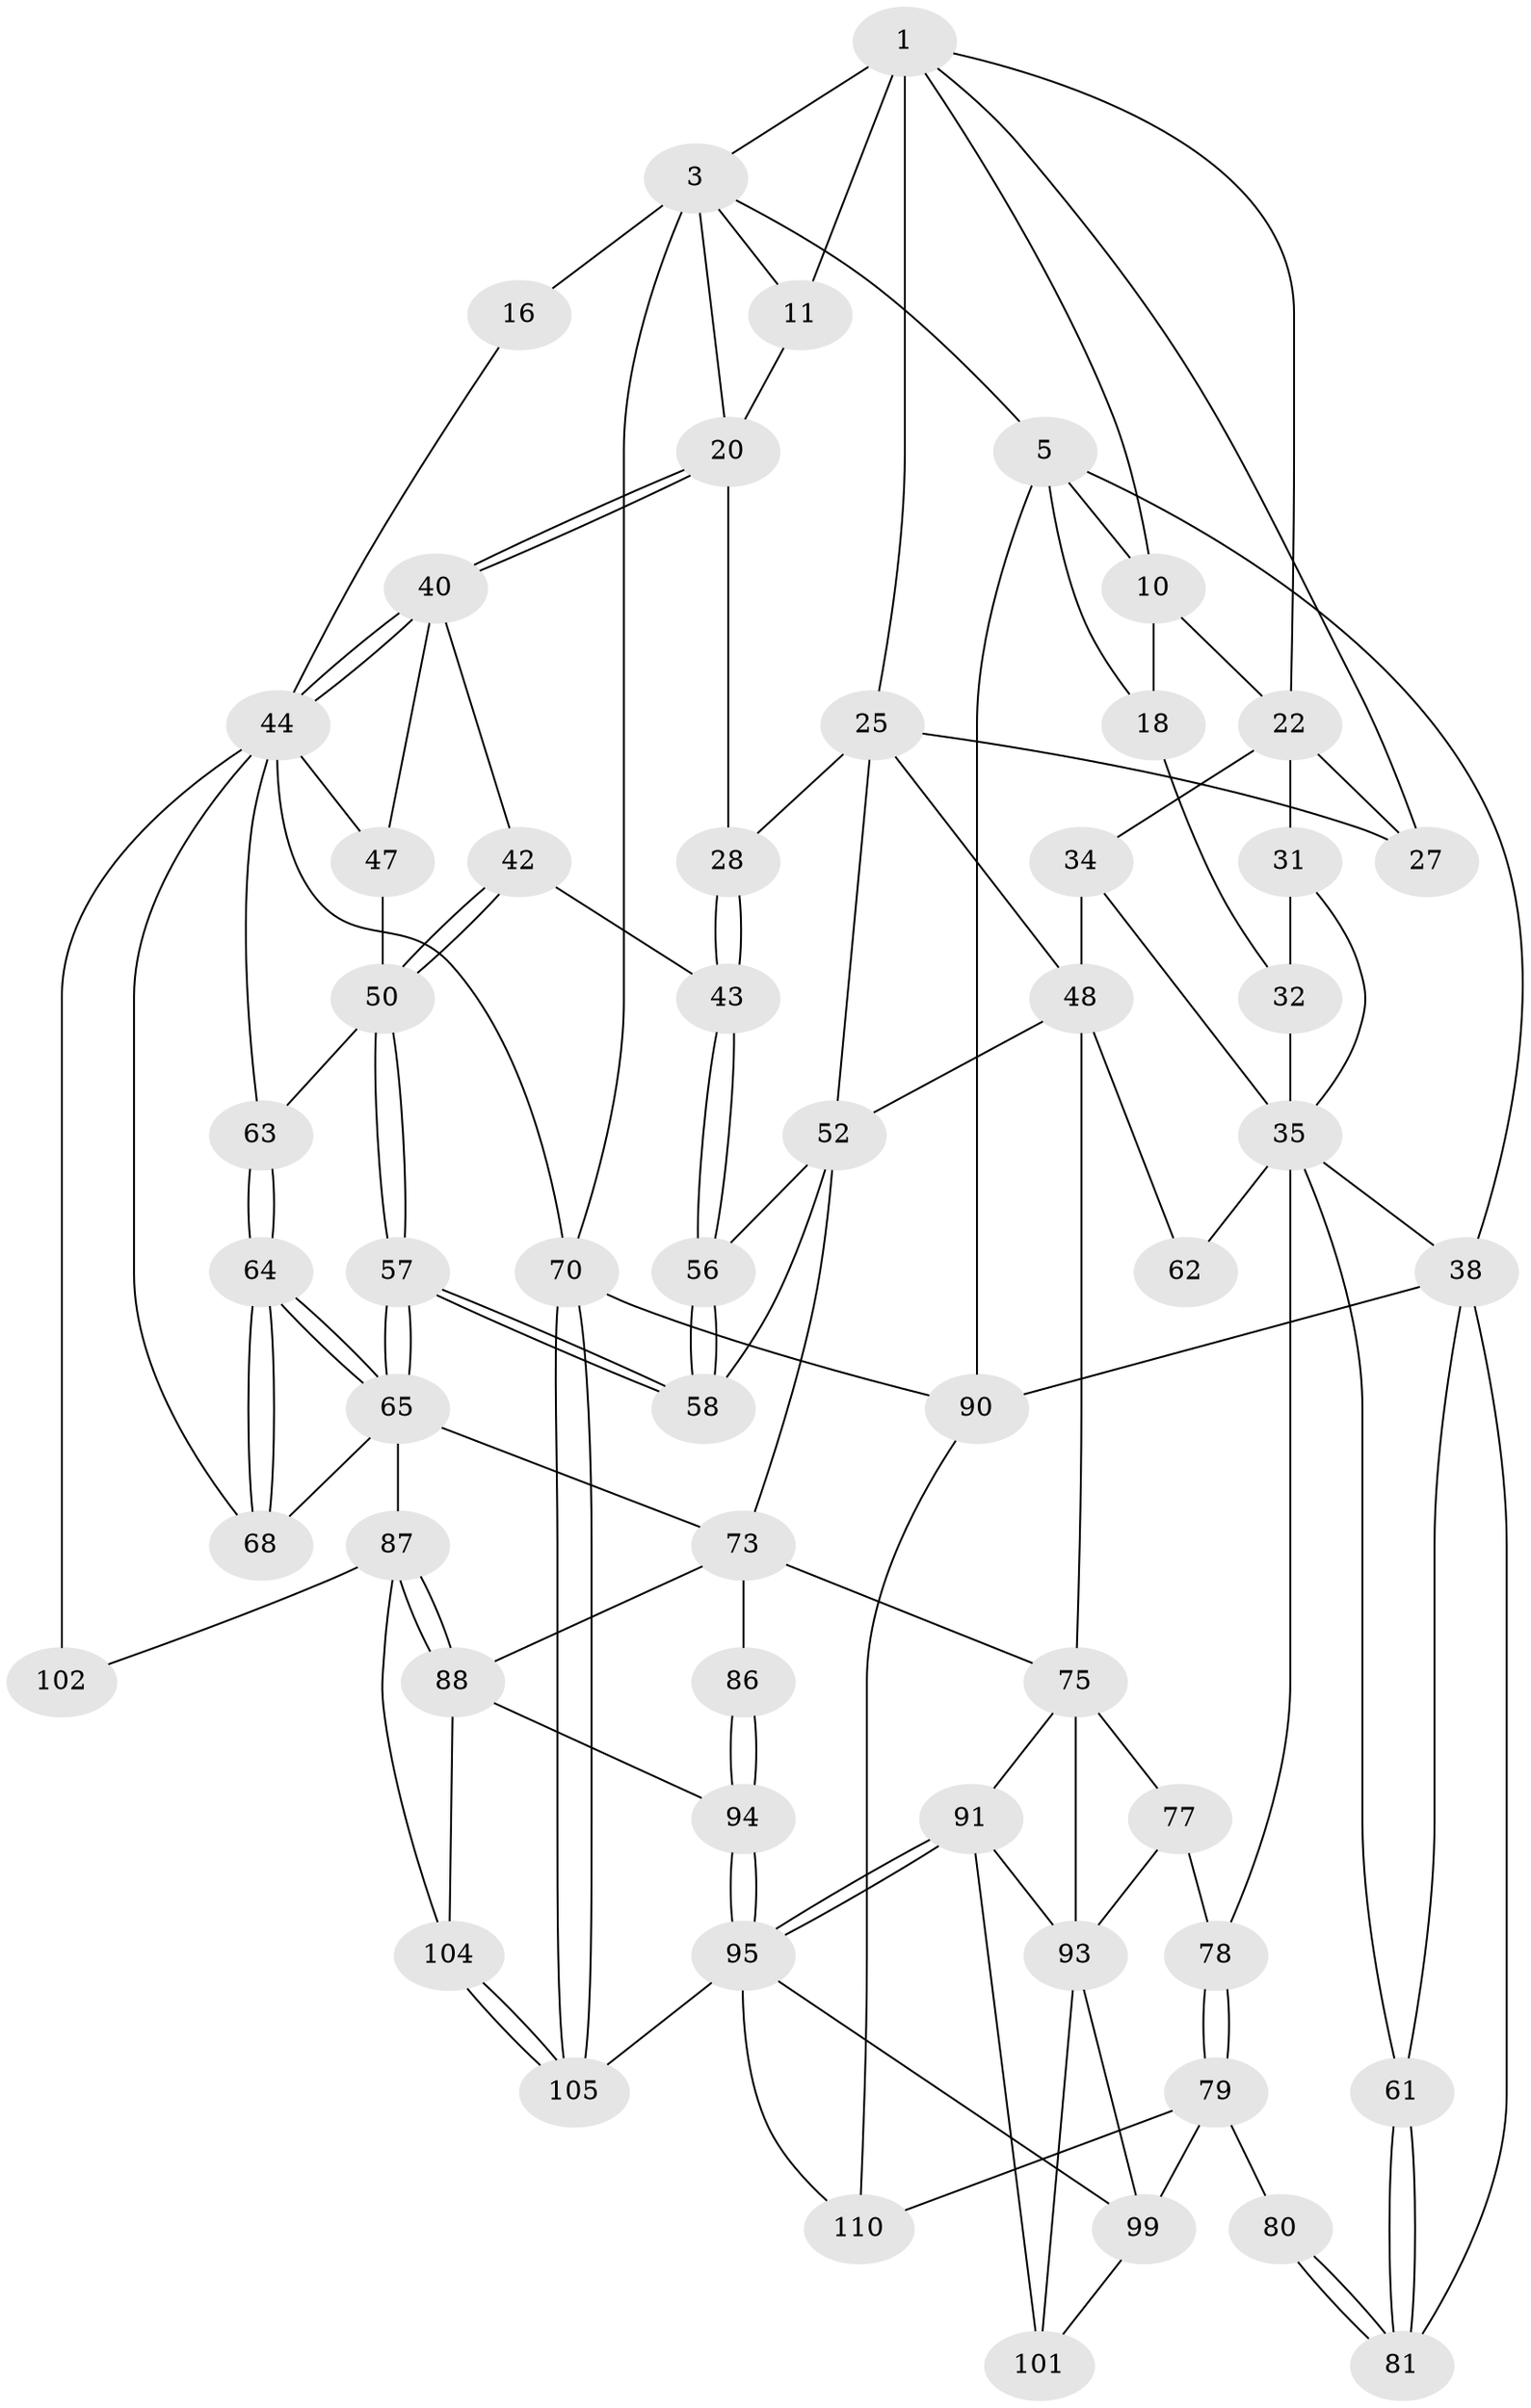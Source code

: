 // original degree distribution, {3: 0.017857142857142856, 4: 0.25892857142857145, 6: 0.24107142857142858, 5: 0.48214285714285715}
// Generated by graph-tools (version 1.1) at 2025/16/03/09/25 04:16:51]
// undirected, 56 vertices, 126 edges
graph export_dot {
graph [start="1"]
  node [color=gray90,style=filled];
  1 [pos="+0.4722680037100307+0",super="+2+7"];
  3 [pos="+0.7899289900482724+0",super="+4+13"];
  5 [pos="+0+0",super="+6+19"];
  10 [pos="+0.22734829116181543+0.058116073571234855",super="+17"];
  11 [pos="+0.5718690434515739+0.16252603211040478",super="+14"];
  16 [pos="+1+0"];
  18 [pos="+0+0.14651300185837074"];
  20 [pos="+0.9653440684172736+0.26713574447839594",super="+21"];
  22 [pos="+0.23465793555457312+0.2528277364260463",super="+30+23"];
  25 [pos="+0.5620265347375708+0.37442675633674627",super="+26+29"];
  27 [pos="+0.39310218225412846+0.3337919766614005"];
  28 [pos="+0.7381939132420324+0.30598788665357135"];
  31 [pos="+0.031983038516079025+0.2764008448649905",super="+33"];
  32 [pos="+0.028695925507934126+0.2749525053278588"];
  34 [pos="+0.300625329323443+0.39610579542370755"];
  35 [pos="+0.18063539342501445+0.43575189535491893",super="+36+59"];
  38 [pos="+0+0.5626274364459146",super="+39"];
  40 [pos="+1+0.3018847242671688",super="+41"];
  42 [pos="+0.8306744987348108+0.44317920160987423"];
  43 [pos="+0.7993835254850752+0.4388753708366758"];
  44 [pos="+1+0.2939451838604651",super="+45"];
  47 [pos="+0.9600002928784943+0.46431621693901826"];
  48 [pos="+0.3993355530731353+0.5963457540529072",super="+55+49"];
  50 [pos="+0.8685800061030419+0.5071467316371684",super="+51"];
  52 [pos="+0.6154137165729312+0.47300938141196835",super="+53"];
  56 [pos="+0.7782823233083911+0.45692670500440524"];
  57 [pos="+0.7785968017940069+0.642139744768088"];
  58 [pos="+0.7503369227830802+0.5907423151644671"];
  61 [pos="+0.0928267247422163+0.6353786877395768"];
  62 [pos="+0.25595938593459344+0.5842098493559462"];
  63 [pos="+0.8952622282596988+0.5269588457237011"];
  64 [pos="+0.9168102634027209+0.6944308037254752"];
  65 [pos="+0.7890832109949332+0.68454319427597",super="+72"];
  68 [pos="+1+0.7349085781311748"];
  70 [pos="+1+1"];
  73 [pos="+0.7620559401545124+0.7025984941039274",super="+74+85"];
  75 [pos="+0.42440689454009817+0.690220302644737",super="+83+76"];
  77 [pos="+0.29738409675955346+0.768121726331443"];
  78 [pos="+0.19931581366269954+0.7589815025181076"];
  79 [pos="+0.15803473287967212+0.8129840927008992",super="+100"];
  80 [pos="+0.013275277034197442+0.8597797800622677"];
  81 [pos="+0.004172104824086987+0.8606628463432964"];
  86 [pos="+0.6350074244410534+0.8259683676587577"];
  87 [pos="+0.8208606727230398+0.907954831519246",super="+103"];
  88 [pos="+0.7462291985550452+0.8187464427724028",super="+98"];
  90 [pos="+0+1"];
  91 [pos="+0.5250635905853254+0.9315004167197308",super="+92"];
  93 [pos="+0.41773040486946694+0.7183135747404266",super="+96"];
  94 [pos="+0.6586389711080334+0.888836891654188"];
  95 [pos="+0.5475506680198009+0.9617720983388627",super="+106"];
  99 [pos="+0.2941812273893618+0.9670979723865603",super="+107"];
  101 [pos="+0.4390438707735945+0.9199945882689274"];
  102 [pos="+0.8329336165668723+0.9741345890171496"];
  104 [pos="+0.7987315149224752+1"];
  105 [pos="+0.7794575696147072+1"];
  110 [pos="+0.12348514275943076+1",super="+111"];
  1 -- 3;
  1 -- 11 [weight=2];
  1 -- 22;
  1 -- 27;
  1 -- 25;
  1 -- 10;
  3 -- 16 [weight=2];
  3 -- 5;
  3 -- 70;
  3 -- 20;
  3 -- 11;
  5 -- 90;
  5 -- 10;
  5 -- 18;
  5 -- 38;
  10 -- 18;
  10 -- 22;
  11 -- 20;
  16 -- 44;
  18 -- 32;
  20 -- 40;
  20 -- 40;
  20 -- 28;
  22 -- 34;
  22 -- 27;
  22 -- 31 [weight=2];
  25 -- 48;
  25 -- 27;
  25 -- 28;
  25 -- 52;
  28 -- 43;
  28 -- 43;
  31 -- 32;
  31 -- 35;
  32 -- 35;
  34 -- 35;
  34 -- 48;
  35 -- 38;
  35 -- 62 [weight=2];
  35 -- 61;
  35 -- 78;
  38 -- 61;
  38 -- 81;
  38 -- 90;
  40 -- 44;
  40 -- 44;
  40 -- 42;
  40 -- 47;
  42 -- 43;
  42 -- 50;
  42 -- 50;
  43 -- 56;
  43 -- 56;
  44 -- 68;
  44 -- 70;
  44 -- 102 [weight=2];
  44 -- 63;
  44 -- 47;
  47 -- 50;
  48 -- 75;
  48 -- 62;
  48 -- 52;
  50 -- 57;
  50 -- 57;
  50 -- 63;
  52 -- 56;
  52 -- 58;
  52 -- 73;
  56 -- 58;
  56 -- 58;
  57 -- 58;
  57 -- 58;
  57 -- 65;
  57 -- 65;
  61 -- 81;
  61 -- 81;
  63 -- 64;
  63 -- 64;
  64 -- 65;
  64 -- 65;
  64 -- 68;
  64 -- 68;
  65 -- 73;
  65 -- 68;
  65 -- 87;
  70 -- 105;
  70 -- 105;
  70 -- 90;
  73 -- 75;
  73 -- 86 [weight=2];
  73 -- 88;
  75 -- 91;
  75 -- 77;
  75 -- 93;
  77 -- 78;
  77 -- 93;
  78 -- 79;
  78 -- 79;
  79 -- 80 [weight=2];
  79 -- 99;
  79 -- 110 [weight=2];
  80 -- 81;
  80 -- 81;
  86 -- 94;
  86 -- 94;
  87 -- 88;
  87 -- 88;
  87 -- 104;
  87 -- 102;
  88 -- 104;
  88 -- 94;
  90 -- 110;
  91 -- 95;
  91 -- 95;
  91 -- 93;
  91 -- 101;
  93 -- 101;
  93 -- 99;
  94 -- 95;
  94 -- 95;
  95 -- 105;
  95 -- 99;
  95 -- 110;
  99 -- 101;
  104 -- 105;
  104 -- 105;
}
